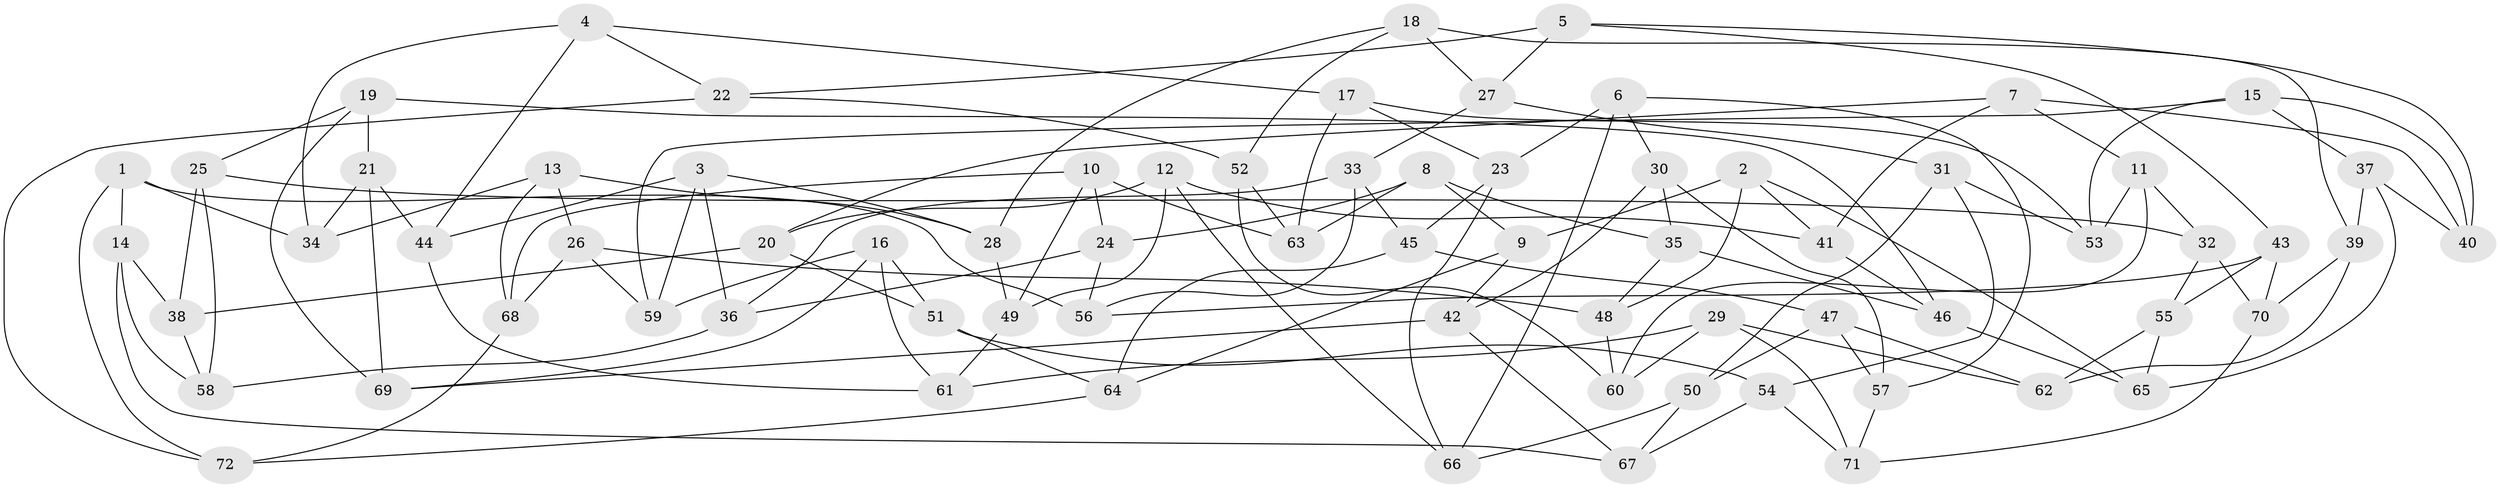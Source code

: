 // Generated by graph-tools (version 1.1) at 2025/58/03/09/25 04:58:19]
// undirected, 72 vertices, 144 edges
graph export_dot {
graph [start="1"]
  node [color=gray90,style=filled];
  1;
  2;
  3;
  4;
  5;
  6;
  7;
  8;
  9;
  10;
  11;
  12;
  13;
  14;
  15;
  16;
  17;
  18;
  19;
  20;
  21;
  22;
  23;
  24;
  25;
  26;
  27;
  28;
  29;
  30;
  31;
  32;
  33;
  34;
  35;
  36;
  37;
  38;
  39;
  40;
  41;
  42;
  43;
  44;
  45;
  46;
  47;
  48;
  49;
  50;
  51;
  52;
  53;
  54;
  55;
  56;
  57;
  58;
  59;
  60;
  61;
  62;
  63;
  64;
  65;
  66;
  67;
  68;
  69;
  70;
  71;
  72;
  1 -- 56;
  1 -- 72;
  1 -- 34;
  1 -- 14;
  2 -- 48;
  2 -- 65;
  2 -- 41;
  2 -- 9;
  3 -- 36;
  3 -- 59;
  3 -- 28;
  3 -- 44;
  4 -- 22;
  4 -- 44;
  4 -- 17;
  4 -- 34;
  5 -- 43;
  5 -- 27;
  5 -- 40;
  5 -- 22;
  6 -- 66;
  6 -- 57;
  6 -- 23;
  6 -- 30;
  7 -- 40;
  7 -- 20;
  7 -- 41;
  7 -- 11;
  8 -- 24;
  8 -- 63;
  8 -- 35;
  8 -- 9;
  9 -- 42;
  9 -- 64;
  10 -- 24;
  10 -- 63;
  10 -- 49;
  10 -- 68;
  11 -- 60;
  11 -- 32;
  11 -- 53;
  12 -- 66;
  12 -- 41;
  12 -- 20;
  12 -- 49;
  13 -- 26;
  13 -- 68;
  13 -- 34;
  13 -- 28;
  14 -- 38;
  14 -- 58;
  14 -- 67;
  15 -- 37;
  15 -- 40;
  15 -- 59;
  15 -- 53;
  16 -- 61;
  16 -- 59;
  16 -- 69;
  16 -- 51;
  17 -- 63;
  17 -- 23;
  17 -- 53;
  18 -- 27;
  18 -- 39;
  18 -- 28;
  18 -- 52;
  19 -- 25;
  19 -- 46;
  19 -- 21;
  19 -- 69;
  20 -- 38;
  20 -- 51;
  21 -- 69;
  21 -- 44;
  21 -- 34;
  22 -- 52;
  22 -- 72;
  23 -- 66;
  23 -- 45;
  24 -- 36;
  24 -- 56;
  25 -- 32;
  25 -- 58;
  25 -- 38;
  26 -- 48;
  26 -- 59;
  26 -- 68;
  27 -- 33;
  27 -- 31;
  28 -- 49;
  29 -- 71;
  29 -- 60;
  29 -- 61;
  29 -- 62;
  30 -- 42;
  30 -- 35;
  30 -- 57;
  31 -- 50;
  31 -- 54;
  31 -- 53;
  32 -- 55;
  32 -- 70;
  33 -- 36;
  33 -- 45;
  33 -- 56;
  35 -- 46;
  35 -- 48;
  36 -- 58;
  37 -- 40;
  37 -- 39;
  37 -- 65;
  38 -- 58;
  39 -- 62;
  39 -- 70;
  41 -- 46;
  42 -- 69;
  42 -- 67;
  43 -- 56;
  43 -- 70;
  43 -- 55;
  44 -- 61;
  45 -- 47;
  45 -- 64;
  46 -- 65;
  47 -- 57;
  47 -- 62;
  47 -- 50;
  48 -- 60;
  49 -- 61;
  50 -- 66;
  50 -- 67;
  51 -- 64;
  51 -- 54;
  52 -- 63;
  52 -- 60;
  54 -- 67;
  54 -- 71;
  55 -- 62;
  55 -- 65;
  57 -- 71;
  64 -- 72;
  68 -- 72;
  70 -- 71;
}
